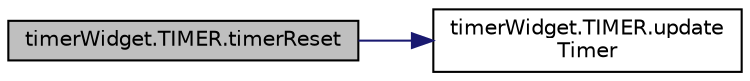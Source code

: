 digraph "timerWidget.TIMER.timerReset"
{
 // LATEX_PDF_SIZE
  edge [fontname="Helvetica",fontsize="10",labelfontname="Helvetica",labelfontsize="10"];
  node [fontname="Helvetica",fontsize="10",shape=record];
  rankdir="LR";
  Node1 [label="timerWidget.TIMER.timerReset",height=0.2,width=0.4,color="black", fillcolor="grey75", style="filled", fontcolor="black",tooltip=" "];
  Node1 -> Node2 [color="midnightblue",fontsize="10",style="solid",fontname="Helvetica"];
  Node2 [label="timerWidget.TIMER.update\lTimer",height=0.2,width=0.4,color="black", fillcolor="white", style="filled",URL="$classtimer_widget_1_1_t_i_m_e_r.html#a8ec729a33b2e09cb96add48326d75c95",tooltip=" "];
}
